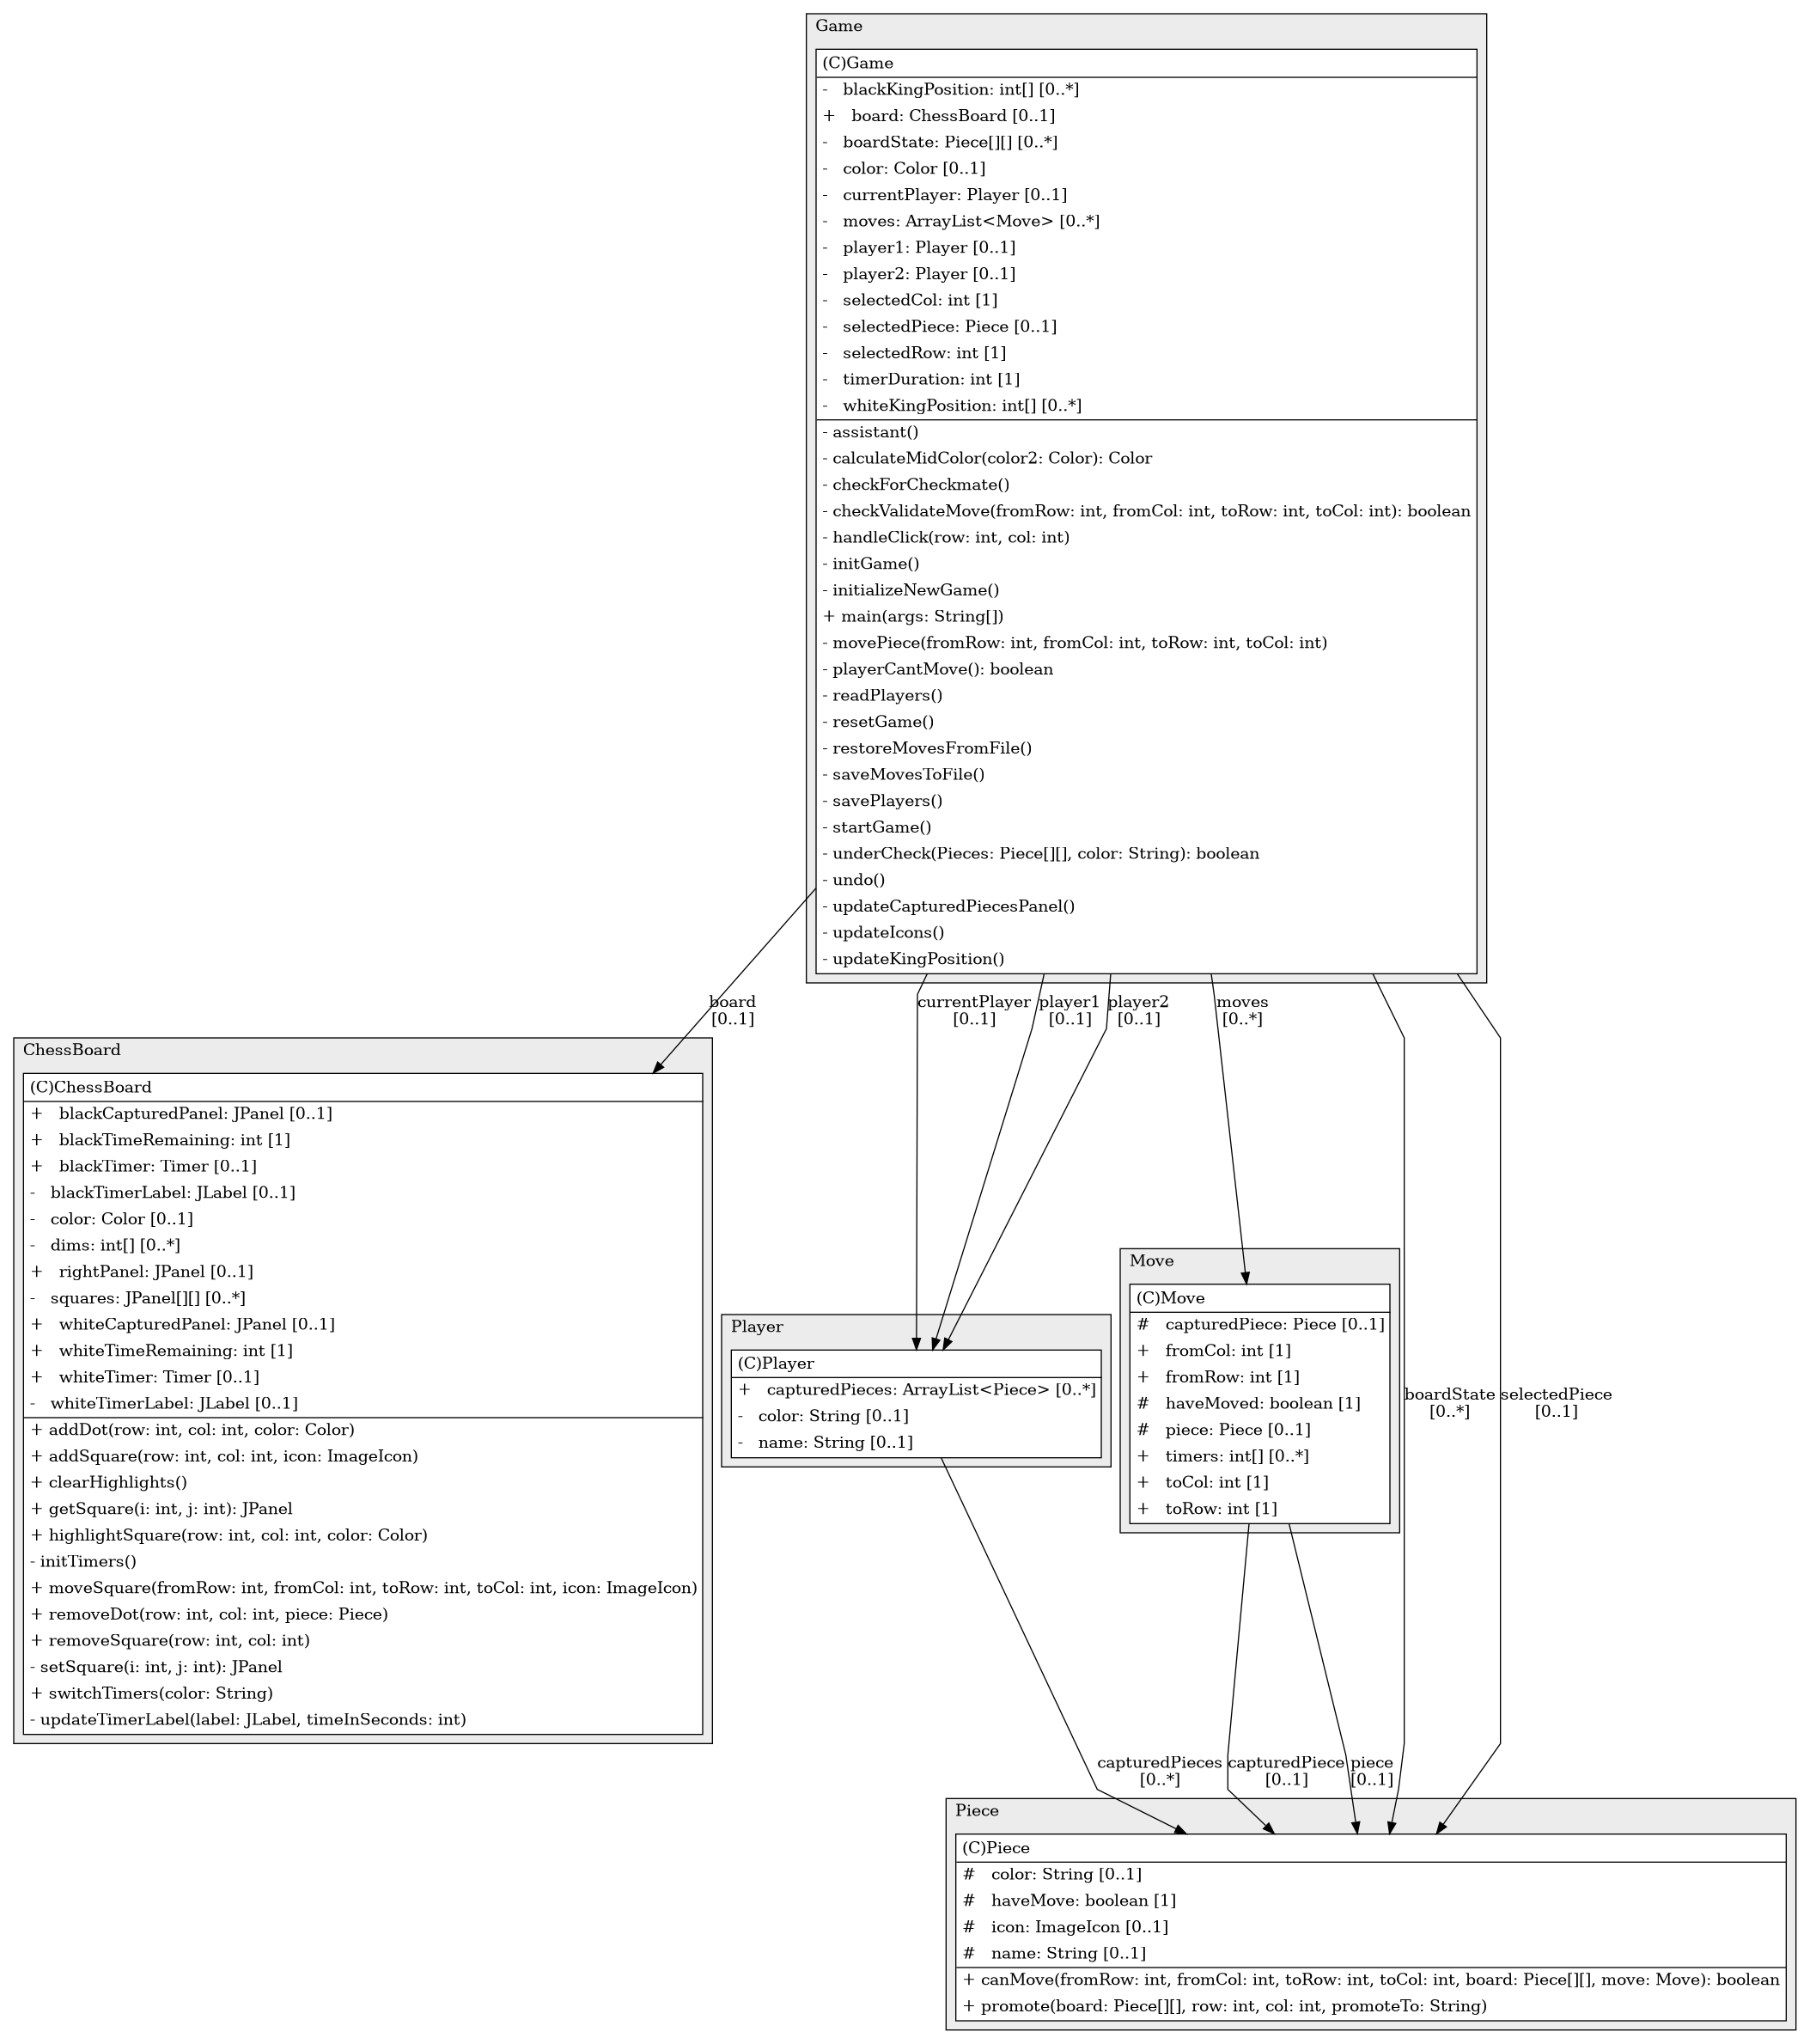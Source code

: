 @startuml

digraph g {
    rankdir="TB"
    splines=polyline
    

'nodes 
subgraph cluster_1302572058 { 
   	label=ChessBoard
	labeljust=l
	fillcolor="#ececec"
	style=filled
   
   ChessBoard1302572058[
	label=<<TABLE BORDER="1" CELLBORDER="0" CELLPADDING="4" CELLSPACING="0">
<TR><TD ALIGN="LEFT" >(C)ChessBoard</TD></TR>
<HR/>
<TR><TD ALIGN="LEFT" >+   blackCapturedPanel: JPanel [0..1]</TD></TR>
<TR><TD ALIGN="LEFT" >+   blackTimeRemaining: int [1]</TD></TR>
<TR><TD ALIGN="LEFT" >+   blackTimer: Timer [0..1]</TD></TR>
<TR><TD ALIGN="LEFT" >-   blackTimerLabel: JLabel [0..1]</TD></TR>
<TR><TD ALIGN="LEFT" >-   color: Color [0..1]</TD></TR>
<TR><TD ALIGN="LEFT" >-   dims: int[] [0..*]</TD></TR>
<TR><TD ALIGN="LEFT" >+   rightPanel: JPanel [0..1]</TD></TR>
<TR><TD ALIGN="LEFT" >-   squares: JPanel[][] [0..*]</TD></TR>
<TR><TD ALIGN="LEFT" >+   whiteCapturedPanel: JPanel [0..1]</TD></TR>
<TR><TD ALIGN="LEFT" >+   whiteTimeRemaining: int [1]</TD></TR>
<TR><TD ALIGN="LEFT" >+   whiteTimer: Timer [0..1]</TD></TR>
<TR><TD ALIGN="LEFT" >-   whiteTimerLabel: JLabel [0..1]</TD></TR>
<HR/>
<TR><TD ALIGN="LEFT" >+ addDot(row: int, col: int, color: Color)</TD></TR>
<TR><TD ALIGN="LEFT" >+ addSquare(row: int, col: int, icon: ImageIcon)</TD></TR>
<TR><TD ALIGN="LEFT" >+ clearHighlights()</TD></TR>
<TR><TD ALIGN="LEFT" >+ getSquare(i: int, j: int): JPanel</TD></TR>
<TR><TD ALIGN="LEFT" >+ highlightSquare(row: int, col: int, color: Color)</TD></TR>
<TR><TD ALIGN="LEFT" >- initTimers()</TD></TR>
<TR><TD ALIGN="LEFT" >+ moveSquare(fromRow: int, fromCol: int, toRow: int, toCol: int, icon: ImageIcon)</TD></TR>
<TR><TD ALIGN="LEFT" >+ removeDot(row: int, col: int, piece: Piece)</TD></TR>
<TR><TD ALIGN="LEFT" >+ removeSquare(row: int, col: int)</TD></TR>
<TR><TD ALIGN="LEFT" >- setSquare(i: int, j: int): JPanel</TD></TR>
<TR><TD ALIGN="LEFT" >+ switchTimers(color: String)</TD></TR>
<TR><TD ALIGN="LEFT" >- updateTimerLabel(label: JLabel, timeInSeconds: int)</TD></TR>
</TABLE>>
	style=filled
	margin=0
	shape=plaintext
	fillcolor="#FFFFFF"
];
} 

subgraph cluster_1901885695 { 
   	label=Player
	labeljust=l
	fillcolor="#ececec"
	style=filled
   
   Player1901885695[
	label=<<TABLE BORDER="1" CELLBORDER="0" CELLPADDING="4" CELLSPACING="0">
<TR><TD ALIGN="LEFT" >(C)Player</TD></TR>
<HR/>
<TR><TD ALIGN="LEFT" >+   capturedPieces: ArrayList&lt;Piece&gt; [0..*]</TD></TR>
<TR><TD ALIGN="LEFT" >-   color: String [0..1]</TD></TR>
<TR><TD ALIGN="LEFT" >-   name: String [0..1]</TD></TR>
</TABLE>>
	style=filled
	margin=0
	shape=plaintext
	fillcolor="#FFFFFF"
];
} 

subgraph cluster_2211858 { 
   	label=Game
	labeljust=l
	fillcolor="#ececec"
	style=filled
   
   Game2211858[
	label=<<TABLE BORDER="1" CELLBORDER="0" CELLPADDING="4" CELLSPACING="0">
<TR><TD ALIGN="LEFT" >(C)Game</TD></TR>
<HR/>
<TR><TD ALIGN="LEFT" >-   blackKingPosition: int[] [0..*]</TD></TR>
<TR><TD ALIGN="LEFT" >+   board: ChessBoard [0..1]</TD></TR>
<TR><TD ALIGN="LEFT" >-   boardState: Piece[][] [0..*]</TD></TR>
<TR><TD ALIGN="LEFT" >-   color: Color [0..1]</TD></TR>
<TR><TD ALIGN="LEFT" >-   currentPlayer: Player [0..1]</TD></TR>
<TR><TD ALIGN="LEFT" >-   moves: ArrayList&lt;Move&gt; [0..*]</TD></TR>
<TR><TD ALIGN="LEFT" >-   player1: Player [0..1]</TD></TR>
<TR><TD ALIGN="LEFT" >-   player2: Player [0..1]</TD></TR>
<TR><TD ALIGN="LEFT" >-   selectedCol: int [1]</TD></TR>
<TR><TD ALIGN="LEFT" >-   selectedPiece: Piece [0..1]</TD></TR>
<TR><TD ALIGN="LEFT" >-   selectedRow: int [1]</TD></TR>
<TR><TD ALIGN="LEFT" >-   timerDuration: int [1]</TD></TR>
<TR><TD ALIGN="LEFT" >-   whiteKingPosition: int[] [0..*]</TD></TR>
<HR/>
<TR><TD ALIGN="LEFT" >- assistant()</TD></TR>
<TR><TD ALIGN="LEFT" >- calculateMidColor(color2: Color): Color</TD></TR>
<TR><TD ALIGN="LEFT" >- checkForCheckmate()</TD></TR>
<TR><TD ALIGN="LEFT" >- checkValidateMove(fromRow: int, fromCol: int, toRow: int, toCol: int): boolean</TD></TR>
<TR><TD ALIGN="LEFT" >- handleClick(row: int, col: int)</TD></TR>
<TR><TD ALIGN="LEFT" >- initGame()</TD></TR>
<TR><TD ALIGN="LEFT" >- initializeNewGame()</TD></TR>
<TR><TD ALIGN="LEFT" >+ main(args: String[])</TD></TR>
<TR><TD ALIGN="LEFT" >- movePiece(fromRow: int, fromCol: int, toRow: int, toCol: int)</TD></TR>
<TR><TD ALIGN="LEFT" >- playerCantMove(): boolean</TD></TR>
<TR><TD ALIGN="LEFT" >- readPlayers()</TD></TR>
<TR><TD ALIGN="LEFT" >- resetGame()</TD></TR>
<TR><TD ALIGN="LEFT" >- restoreMovesFromFile()</TD></TR>
<TR><TD ALIGN="LEFT" >- saveMovesToFile()</TD></TR>
<TR><TD ALIGN="LEFT" >- savePlayers()</TD></TR>
<TR><TD ALIGN="LEFT" >- startGame()</TD></TR>
<TR><TD ALIGN="LEFT" >- underCheck(Pieces: Piece[][], color: String): boolean</TD></TR>
<TR><TD ALIGN="LEFT" >- undo()</TD></TR>
<TR><TD ALIGN="LEFT" >- updateCapturedPiecesPanel()</TD></TR>
<TR><TD ALIGN="LEFT" >- updateIcons()</TD></TR>
<TR><TD ALIGN="LEFT" >- updateKingPosition()</TD></TR>
</TABLE>>
	style=filled
	margin=0
	shape=plaintext
	fillcolor="#FFFFFF"
];
} 

subgraph cluster_2404337 { 
   	label=Move
	labeljust=l
	fillcolor="#ececec"
	style=filled
   
   Move2404337[
	label=<<TABLE BORDER="1" CELLBORDER="0" CELLPADDING="4" CELLSPACING="0">
<TR><TD ALIGN="LEFT" >(C)Move</TD></TR>
<HR/>
<TR><TD ALIGN="LEFT" >#   capturedPiece: Piece [0..1]</TD></TR>
<TR><TD ALIGN="LEFT" >+   fromCol: int [1]</TD></TR>
<TR><TD ALIGN="LEFT" >+   fromRow: int [1]</TD></TR>
<TR><TD ALIGN="LEFT" >#   haveMoved: boolean [1]</TD></TR>
<TR><TD ALIGN="LEFT" >#   piece: Piece [0..1]</TD></TR>
<TR><TD ALIGN="LEFT" >+   timers: int[] [0..*]</TD></TR>
<TR><TD ALIGN="LEFT" >+   toCol: int [1]</TD></TR>
<TR><TD ALIGN="LEFT" >+   toRow: int [1]</TD></TR>
</TABLE>>
	style=filled
	margin=0
	shape=plaintext
	fillcolor="#FFFFFF"
];
} 

subgraph cluster_77109966 { 
   	label=Piece
	labeljust=l
	fillcolor="#ececec"
	style=filled
   
   Piece77109966[
	label=<<TABLE BORDER="1" CELLBORDER="0" CELLPADDING="4" CELLSPACING="0">
<TR><TD ALIGN="LEFT" >(C)Piece</TD></TR>
<HR/>
<TR><TD ALIGN="LEFT" >#   color: String [0..1]</TD></TR>
<TR><TD ALIGN="LEFT" >#   haveMove: boolean [1]</TD></TR>
<TR><TD ALIGN="LEFT" >#   icon: ImageIcon [0..1]</TD></TR>
<TR><TD ALIGN="LEFT" >#   name: String [0..1]</TD></TR>
<HR/>
<TR><TD ALIGN="LEFT" >+ canMove(fromRow: int, fromCol: int, toRow: int, toCol: int, board: Piece[][], move: Move): boolean</TD></TR>
<TR><TD ALIGN="LEFT" >+ promote(board: Piece[][], row: int, col: int, promoteTo: String)</TD></TR>
</TABLE>>
	style=filled
	margin=0
	shape=plaintext
	fillcolor="#FFFFFF"
];
} 

'edges    
Game2211858 -> ChessBoard1302572058[label="board
[0..1]"];
Game2211858 -> Move2404337[label="moves
[0..*]"];
Game2211858 -> Piece77109966[label="boardState
[0..*]"];
Game2211858 -> Piece77109966[label="selectedPiece
[0..1]"];
Game2211858 -> Player1901885695[label="currentPlayer
[0..1]"];
Game2211858 -> Player1901885695[label="player1
[0..1]"];
Game2211858 -> Player1901885695[label="player2
[0..1]"];
Move2404337 -> Piece77109966[label="capturedPiece
[0..1]"];
Move2404337 -> Piece77109966[label="piece
[0..1]"];
Player1901885695 -> Piece77109966[label="capturedPieces
[0..*]"];
    
}
@enduml